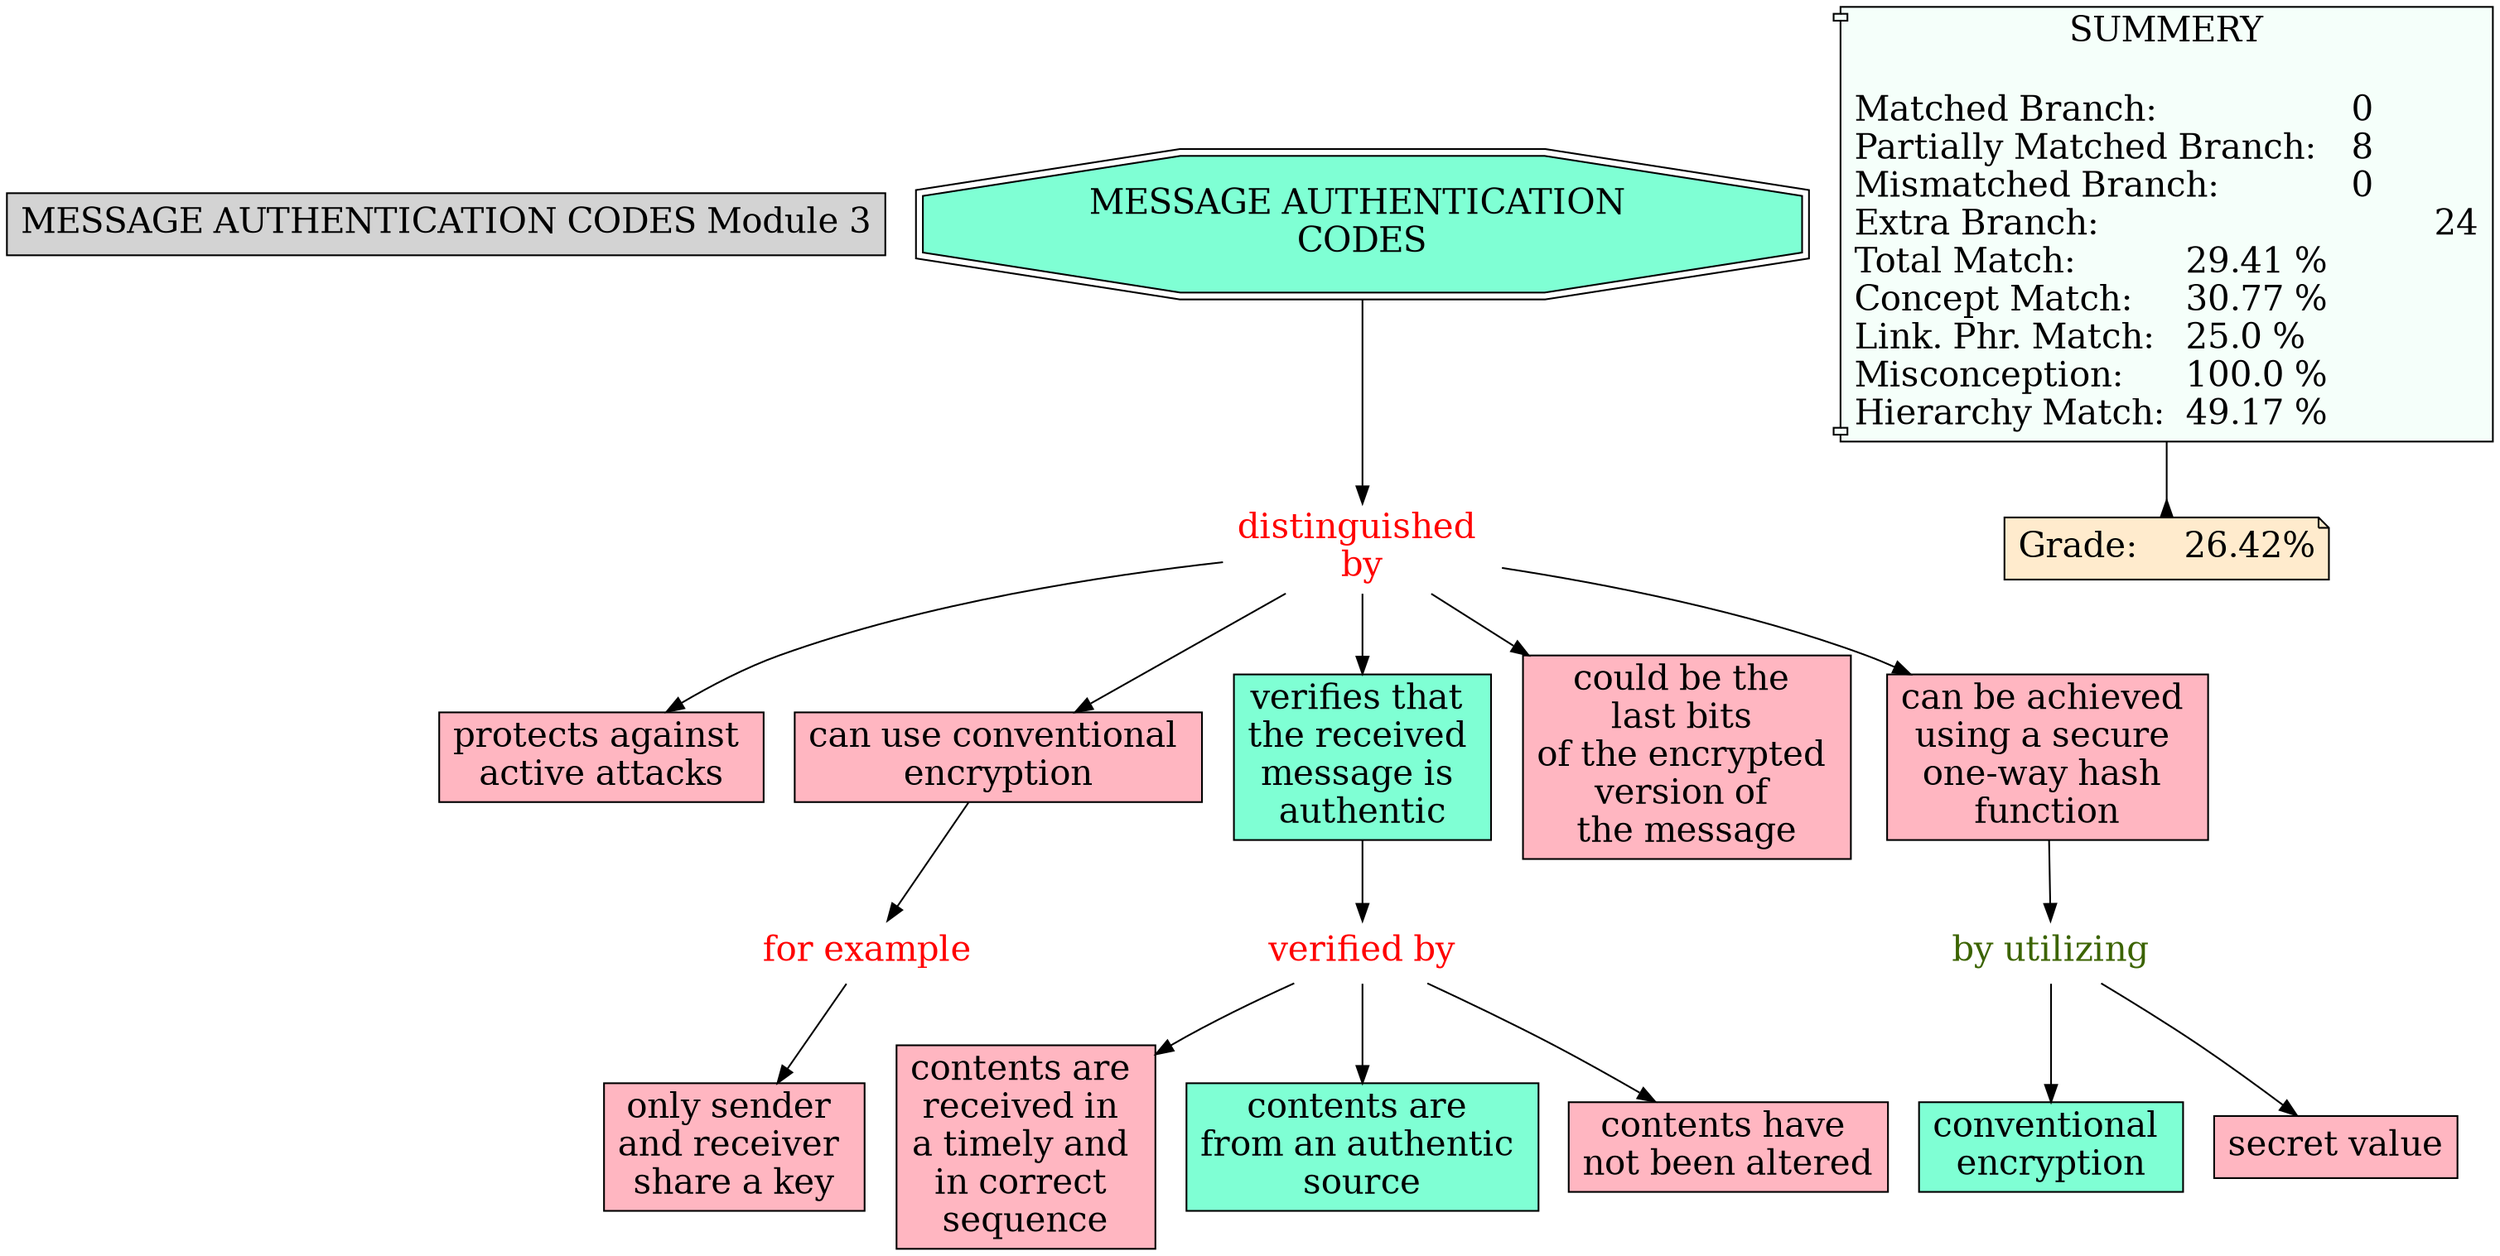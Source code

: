 // The Round Table
digraph {
	"1S3ZB0FTP-5VB5PM-QDM" [label="MESSAGE AUTHENTICATION CODES Module 3" Gsplines=true fontsize=20 shape=rect style=filled]
	"1S46J1887-2974MMX-8DT" [label="distinguished 
by" Gsplines=true fontcolor=red fontsize=20 shape=none]
	"1S46HTM52-24B2FFS-7X4" [label="protects against 
active attacks
" Gsplines=true fillcolor="#FFB6C1" fontsize=20 shape=rect style=filled]
	"1S46J1887-2974MMX-8DT" -> "1S46HTM52-24B2FFS-7X4" [constraint=true]
	"1S46HY59L-10CXZZN-845" [label="verified by
" Gsplines=true fontcolor=red fontsize=20 shape=none]
	"1S46HYCHB-176V8BQ-853" [label="contents are 
received in 
a timely and 
in correct 
sequence" Gsplines=true fillcolor="#FFB6C1" fontsize=20 shape=rect style=filled]
	"1S46HY59L-10CXZZN-845" -> "1S46HYCHB-176V8BQ-853" [constraint=true]
	"1S46J1887-2974MMX-8DT" [label="distinguished 
by" Gsplines=true fontcolor=red fontsize=20 shape=none]
	"1S46HTRCV-1YGPWJ1-7XD" [label="can use conventional 
encryption" Gsplines=true fillcolor="#FFB6C1" fontsize=20 shape=rect style=filled]
	"1S46J1887-2974MMX-8DT" -> "1S46HTRCV-1YGPWJ1-7XD" [constraint=true]
	"1S46HTRCV-1YGPWJ1-7XD" [label="can use conventional 
encryption" Gsplines=true fillcolor="#FFB6C1" fontsize=20 shape=rect style=filled]
	"1S46HWXJL-8QFZNN-81R" [label="for example
" Gsplines=true fontcolor=red fontsize=20 shape=none]
	"1S46HTRCV-1YGPWJ1-7XD" -> "1S46HWXJL-8QFZNN-81R" [constraint=true]
	"1S46HYRH6-Z2JVG9-85Q" [label="MESSAGE AUTHENTICATION 
CODES" Gsplines=true fillcolor=aquamarine fontsize=20 shape=doubleoctagon style=filled]
	"1S46J1887-2974MMX-8DT" [label="distinguished 
by" Gsplines=true fontcolor=red fontsize=20 shape=none]
	"1S46HYRH6-Z2JVG9-85Q" -> "1S46J1887-2974MMX-8DT" [constraint=true]
	"1S46JJJKG-15KJZSX-8XR" [label="by utilizing
" Gsplines=true fontcolor="#3B6300" fontsize=20 shape=none]
	"1S46HT967-7D68N9-7VD" [label="conventional 
encryption" Gsplines=true fillcolor=aquamarine fontsize=20 shape=rect style=filled]
	"1S46JJJKG-15KJZSX-8XR" -> "1S46HT967-7D68N9-7VD" [constraint=true]
	"1S46HTP9D-1FWSTRH-7X8" [label="verifies that 
the received 
message is 
authentic" Gsplines=true fillcolor=aquamarine fontsize=20 shape=rect style=filled]
	"1S46HY59L-10CXZZN-845" [label="verified by
" Gsplines=true fontcolor=red fontsize=20 shape=none]
	"1S46HTP9D-1FWSTRH-7X8" -> "1S46HY59L-10CXZZN-845" [constraint=true]
	"1S46JJJKG-15KJZSX-8XR" [label="by utilizing
" Gsplines=true fontcolor="#3B6300" fontsize=20 shape=none]
	"1S46JJ2B9-81HM8Y-8X3" [label="secret value
" Gsplines=true fillcolor="#FFB6C1" fontsize=20 shape=rect style=filled]
	"1S46JJJKG-15KJZSX-8XR" -> "1S46JJ2B9-81HM8Y-8X3" [constraint=true]
	"1S46HWXJL-8QFZNN-81R" [label="for example
" Gsplines=true fontcolor=red fontsize=20 shape=none]
	"1S46HWXJK-1V0MDP9-81N" [label="only sender 
and receiver 
share a key
" Gsplines=true fillcolor="#FFB6C1" fontsize=20 shape=rect style=filled]
	"1S46HWXJL-8QFZNN-81R" -> "1S46HWXJK-1V0MDP9-81N" [constraint=true]
	"1S46J1887-2974MMX-8DT" [label="distinguished 
by" Gsplines=true fontcolor=red fontsize=20 shape=none]
	"1S46J9MKM-1PT3V67-8PH" [label="could be the 
last bits 
of the encrypted 
version of 
the message
" Gsplines=true fillcolor="#FFB6C1" fontsize=20 shape=rect style=filled]
	"1S46J1887-2974MMX-8DT" -> "1S46J9MKM-1PT3V67-8PH" [constraint=true]
	"1S46HY59L-10CXZZN-845" [label="verified by
" Gsplines=true fontcolor=red fontsize=20 shape=none]
	"1S46HXYJL-21FXTMD-83V" [label="contents are 
from an authentic 
source" Gsplines=true fillcolor=aquamarine fontsize=20 shape=rect style=filled]
	"1S46HY59L-10CXZZN-845" -> "1S46HXYJL-21FXTMD-83V" [constraint=true]
	"1S46J1887-2974MMX-8DT" [label="distinguished 
by" Gsplines=true fontcolor=red fontsize=20 shape=none]
	"1S46HTP9D-1FWSTRH-7X8" [label="verifies that 
the received 
message is 
authentic" Gsplines=true fillcolor=aquamarine fontsize=20 shape=rect style=filled]
	"1S46J1887-2974MMX-8DT" -> "1S46HTP9D-1FWSTRH-7X8" [constraint=true]
	"1S46HY59L-10CXZZN-845" [label="verified by
" Gsplines=true fontcolor=red fontsize=20 shape=none]
	"1S46HXL7Z-1R67KHL-83N" [label="contents have 
not been altered
" Gsplines=true fillcolor="#FFB6C1" fontsize=20 shape=rect style=filled]
	"1S46HY59L-10CXZZN-845" -> "1S46HXL7Z-1R67KHL-83N" [constraint=true]
	"1S46J9PMS-2CKT1FY-8PM" [label="can be achieved 
using a secure 
one-way hash 
function" Gsplines=true fillcolor="#FFB6C1" fontsize=20 shape=rect style=filled]
	"1S46JJJKG-15KJZSX-8XR" [label="by utilizing
" Gsplines=true fontcolor="#3B6300" fontsize=20 shape=none]
	"1S46J9PMS-2CKT1FY-8PM" -> "1S46JJJKG-15KJZSX-8XR" [constraint=true]
	"1S46J1887-2974MMX-8DT" [label="distinguished 
by" Gsplines=true fontcolor=red fontsize=20 shape=none]
	"1S46J9PMS-2CKT1FY-8PM" [label="can be achieved 
using a secure 
one-way hash 
function" Gsplines=true fillcolor="#FFB6C1" fontsize=20 shape=rect style=filled]
	"1S46J1887-2974MMX-8DT" -> "1S46J9PMS-2CKT1FY-8PM" [constraint=true]
	Stat [label="SUMMERY

Matched Branch:			0\lPartially Matched Branch:	8\lMismatched Branch:		0\lExtra Branch:				24\lTotal Match:		29.41 %\lConcept Match:	30.77 %\lLink. Phr. Match:	25.0 %\lMisconception:	100.0 %\lHierarchy Match:	49.17 %\l" Gsplines=true fillcolor="#F5FFFA" fontsize=20 shape=component style=filled]
	Grade [label="Grade:	26.42%" Gsplines=true fillcolor="#FFEBCD" fontsize=20 shape=note style=filled]
	Stat -> Grade [arrowhead=inv color=black constraint=true]
}

